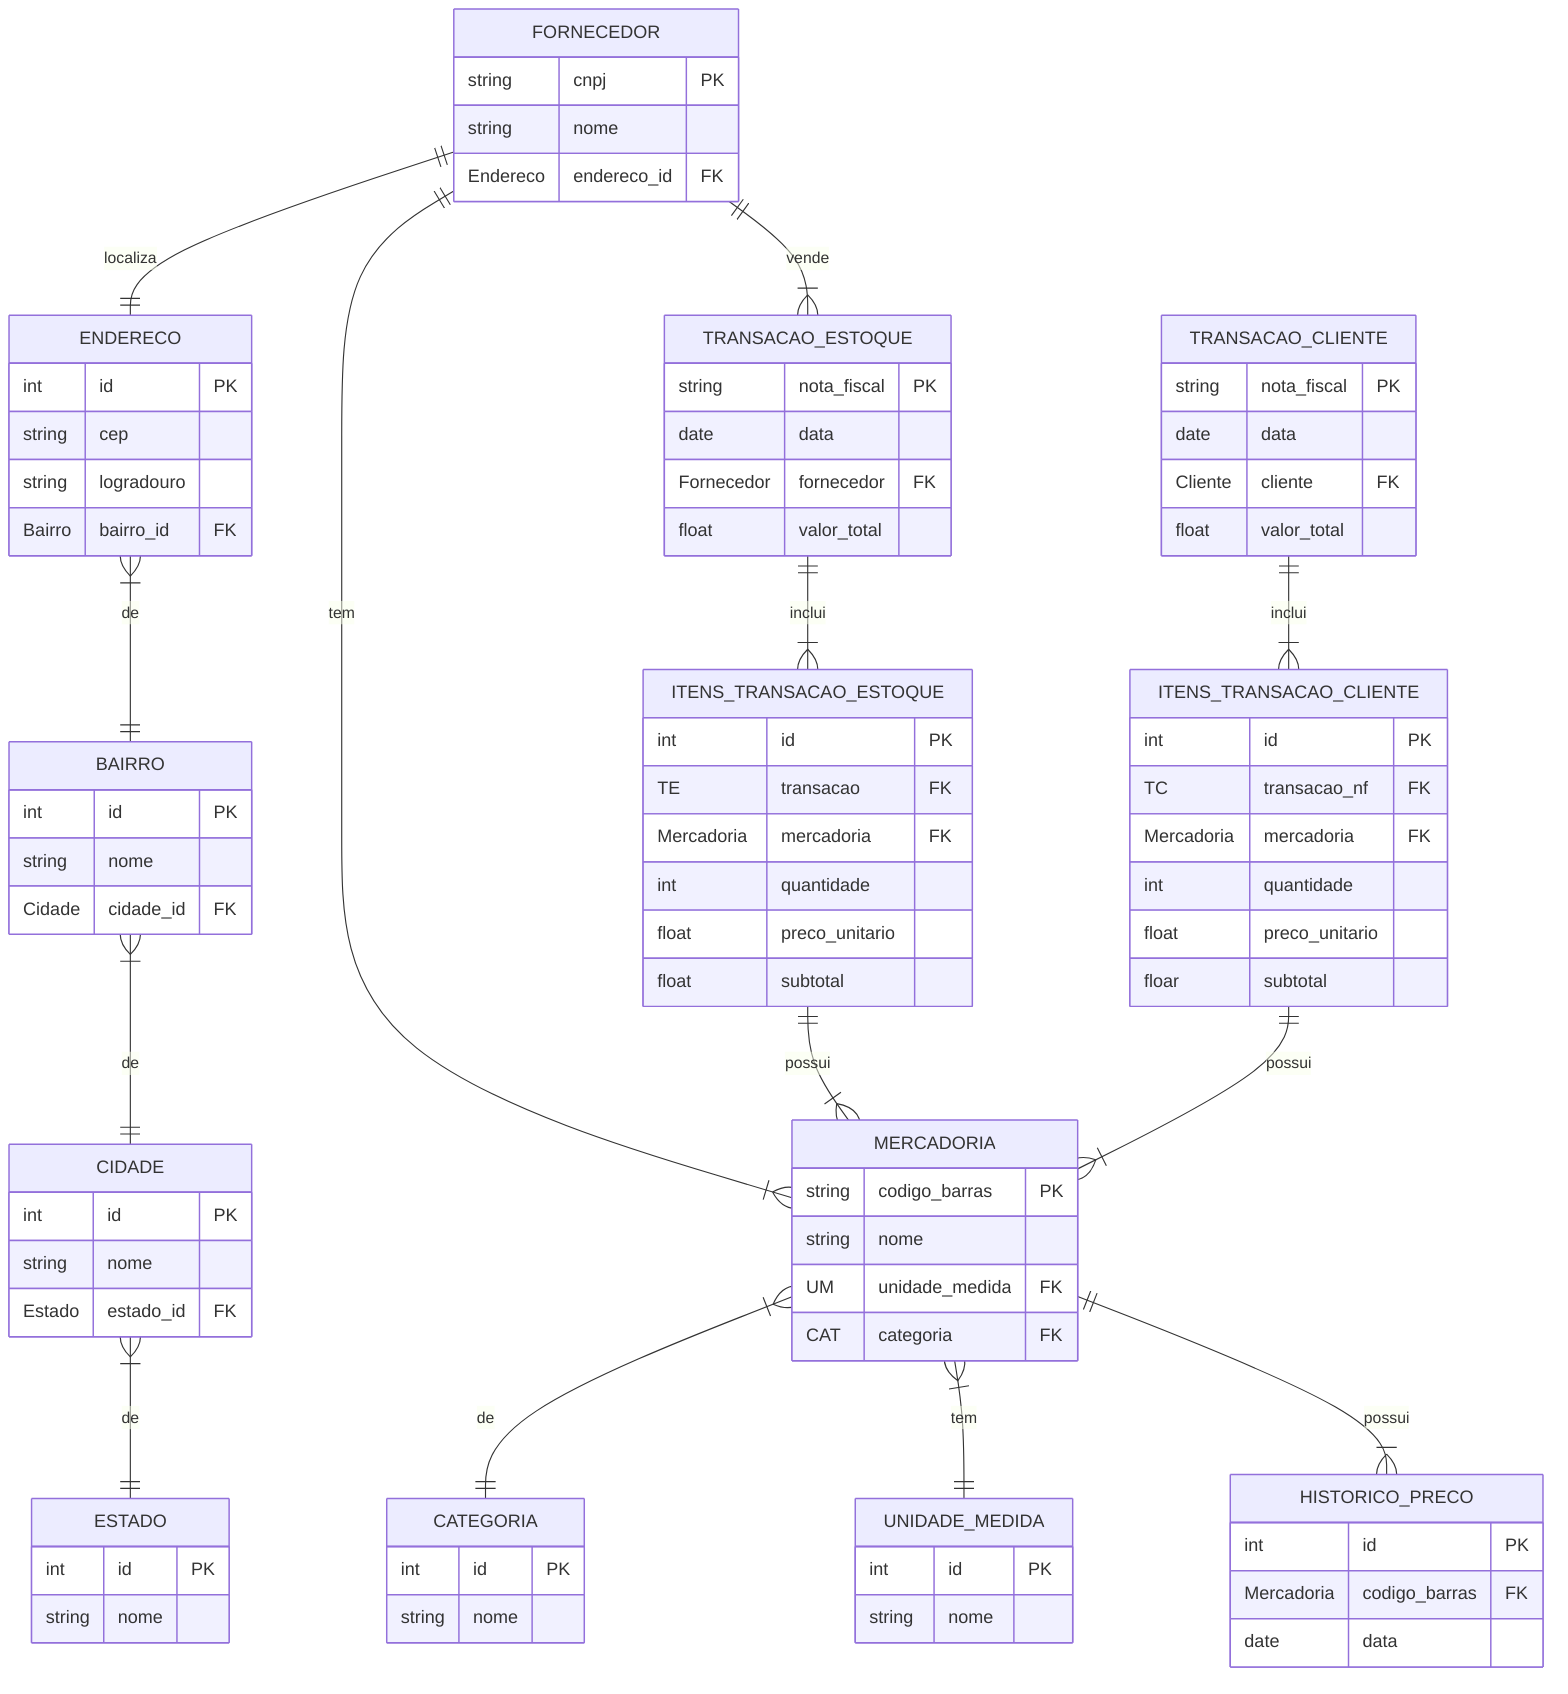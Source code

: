 erDiagram
    FORNECEDOR ||--|| ENDERECO: localiza
    FORNECEDOR ||--|{ MERCADORIA: tem
    FORNECEDOR ||--|{ TRANSACAO_ESTOQUE: vende

    TRANSACAO_ESTOQUE ||--|{ ITENS_TRANSACAO_ESTOQUE: inclui
    TRANSACAO_CLIENTE ||--|{ ITENS_TRANSACAO_CLIENTE: inclui

    ITENS_TRANSACAO_ESTOQUE ||--|{ MERCADORIA: possui
    ITENS_TRANSACAO_CLIENTE ||--|{ MERCADORIA: possui

    MERCADORIA }|--|| CATEGORIA: de
    MERCADORIA }|--|| UNIDADE_MEDIDA: tem
    MERCADORIA ||--|{ HISTORICO_PRECO: possui

    ENDERECO }|--|| BAIRRO: de
    BAIRRO }|--|| CIDADE: de
    CIDADE }|--|| ESTADO: de
    
    FORNECEDOR{
        string cnpj PK
        string nome
        Endereco endereco_id FK
    }

    MERCADORIA{
        string codigo_barras PK
        string nome
        UM unidade_medida FK
        CAT categoria FK
    }

    CATEGORIA{
        int id PK
        string nome
    }

    UNIDADE_MEDIDA{
        int id PK
        string nome
    }

    HISTORICO_PRECO{
        int id PK
        Mercadoria codigo_barras FK
        date data
    }

    TRANSACAO_ESTOQUE{
        string nota_fiscal PK
        date data
        Fornecedor fornecedor FK
        float valor_total
    }

    ITENS_TRANSACAO_ESTOQUE{
        int id PK
        TE transacao FK
        Mercadoria mercadoria FK
        int quantidade
        float preco_unitario
        float subtotal
    }

    TRANSACAO_CLIENTE{
        string nota_fiscal PK
        date data
        Cliente cliente FK
        float valor_total
    }

    ITENS_TRANSACAO_CLIENTE{
        int id PK
        TC transacao_nf FK
        Mercadoria mercadoria FK
        int quantidade
        float preco_unitario
        floar subtotal
    }

    ENDERECO{
        int id PK
        string cep
        string logradouro
        Bairro bairro_id FK
    }

    BAIRRO{
        int id PK
        string nome
        Cidade cidade_id FK
    }

    CIDADE{
        int id PK
        string nome
        Estado estado_id FK
    }

    ESTADO{
        int id PK
        string nome
    }